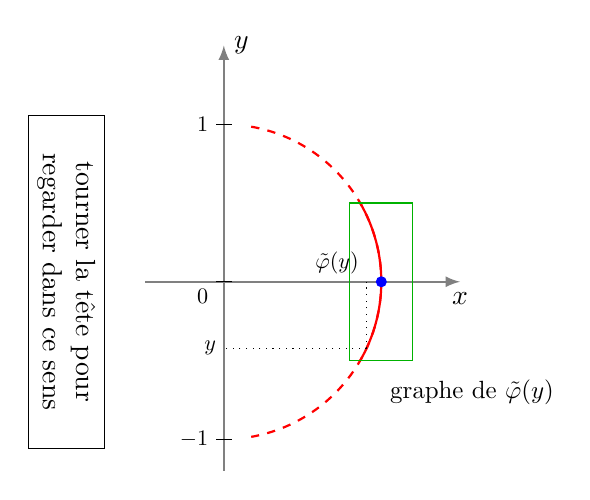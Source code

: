 \begin{tikzpicture}[scale=2]


\begin{scope}[rotate=-90]
% Axes
     \draw[->,>=latex,thick, gray] (1.2,0)--(-1.5,0) node[right,black] {$y$};
     \draw[->,>=latex,thick, gray] (0,-0.5)--(0,1.5) node[below,black] {$x$};

   \draw[red,thick,dashed] (170:1) arc (170:10:1);
   \draw[red,thick] (120:1) arc (120:60:1);

 %  \draw[red,thick] (0,0) circle (1);

 %   \node at (120:1.2) {$\mathcal{C}$};

\fill[blue] (0,1) circle (1pt) ; %node[above right]{$(0,1)$};

\draw[green!70!black] (-0.5,0.8) rectangle (0.5,1.2);

  \def\theta{65};
  \pgfmathsetmacro\x{cos(\theta)};
  \pgfmathsetmacro\y{sin(\theta)};

   \draw[dotted] (\x,\y) -- (\x,0) node[left,scale=0.8] {$y$};
   \draw[dotted] (\x,\y) -- (0,\y) node[above left,scale=0.8] {$\tilde\varphi(y)$};

\draw[black] (1,0.05)--(1,-0.05) node[left,scale=0.8]{$-1$};
\draw[black] (-1,0.05)--(-1,-0.05) node[left,scale=0.8]{$1$};
\draw[black] (0,0.05)--(0,-0.05) node[below left,scale=0.8]{$0$};

\node[right,scale=0.9] at (0.7,1) {graphe de $\tilde\varphi(y)$};

\node[rectangle,draw,rotate=-90,text width = 4cm,align = center,yshift=-2cm] at (0,0) {tourner la tête pour regarder dans ce sens};
\end{scope}

\end{tikzpicture}
